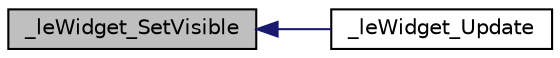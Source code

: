 digraph "_leWidget_SetVisible"
{
 // INTERACTIVE_SVG=YES
  edge [fontname="Helvetica",fontsize="10",labelfontname="Helvetica",labelfontsize="10"];
  node [fontname="Helvetica",fontsize="10",shape=record];
  rankdir="LR";
  Node162 [label="_leWidget_SetVisible",height=0.2,width=0.4,color="black", fillcolor="grey75", style="filled", fontcolor="black"];
  Node162 -> Node163 [dir="back",color="midnightblue",fontsize="10",style="solid",fontname="Helvetica"];
  Node163 [label="_leWidget_Update",height=0.2,width=0.4,color="black", fillcolor="white", style="filled",URL="$legato__widget_8h.html#a6735a6f931fb7aed5d656240271355d9",tooltip="Update widget. "];
}
